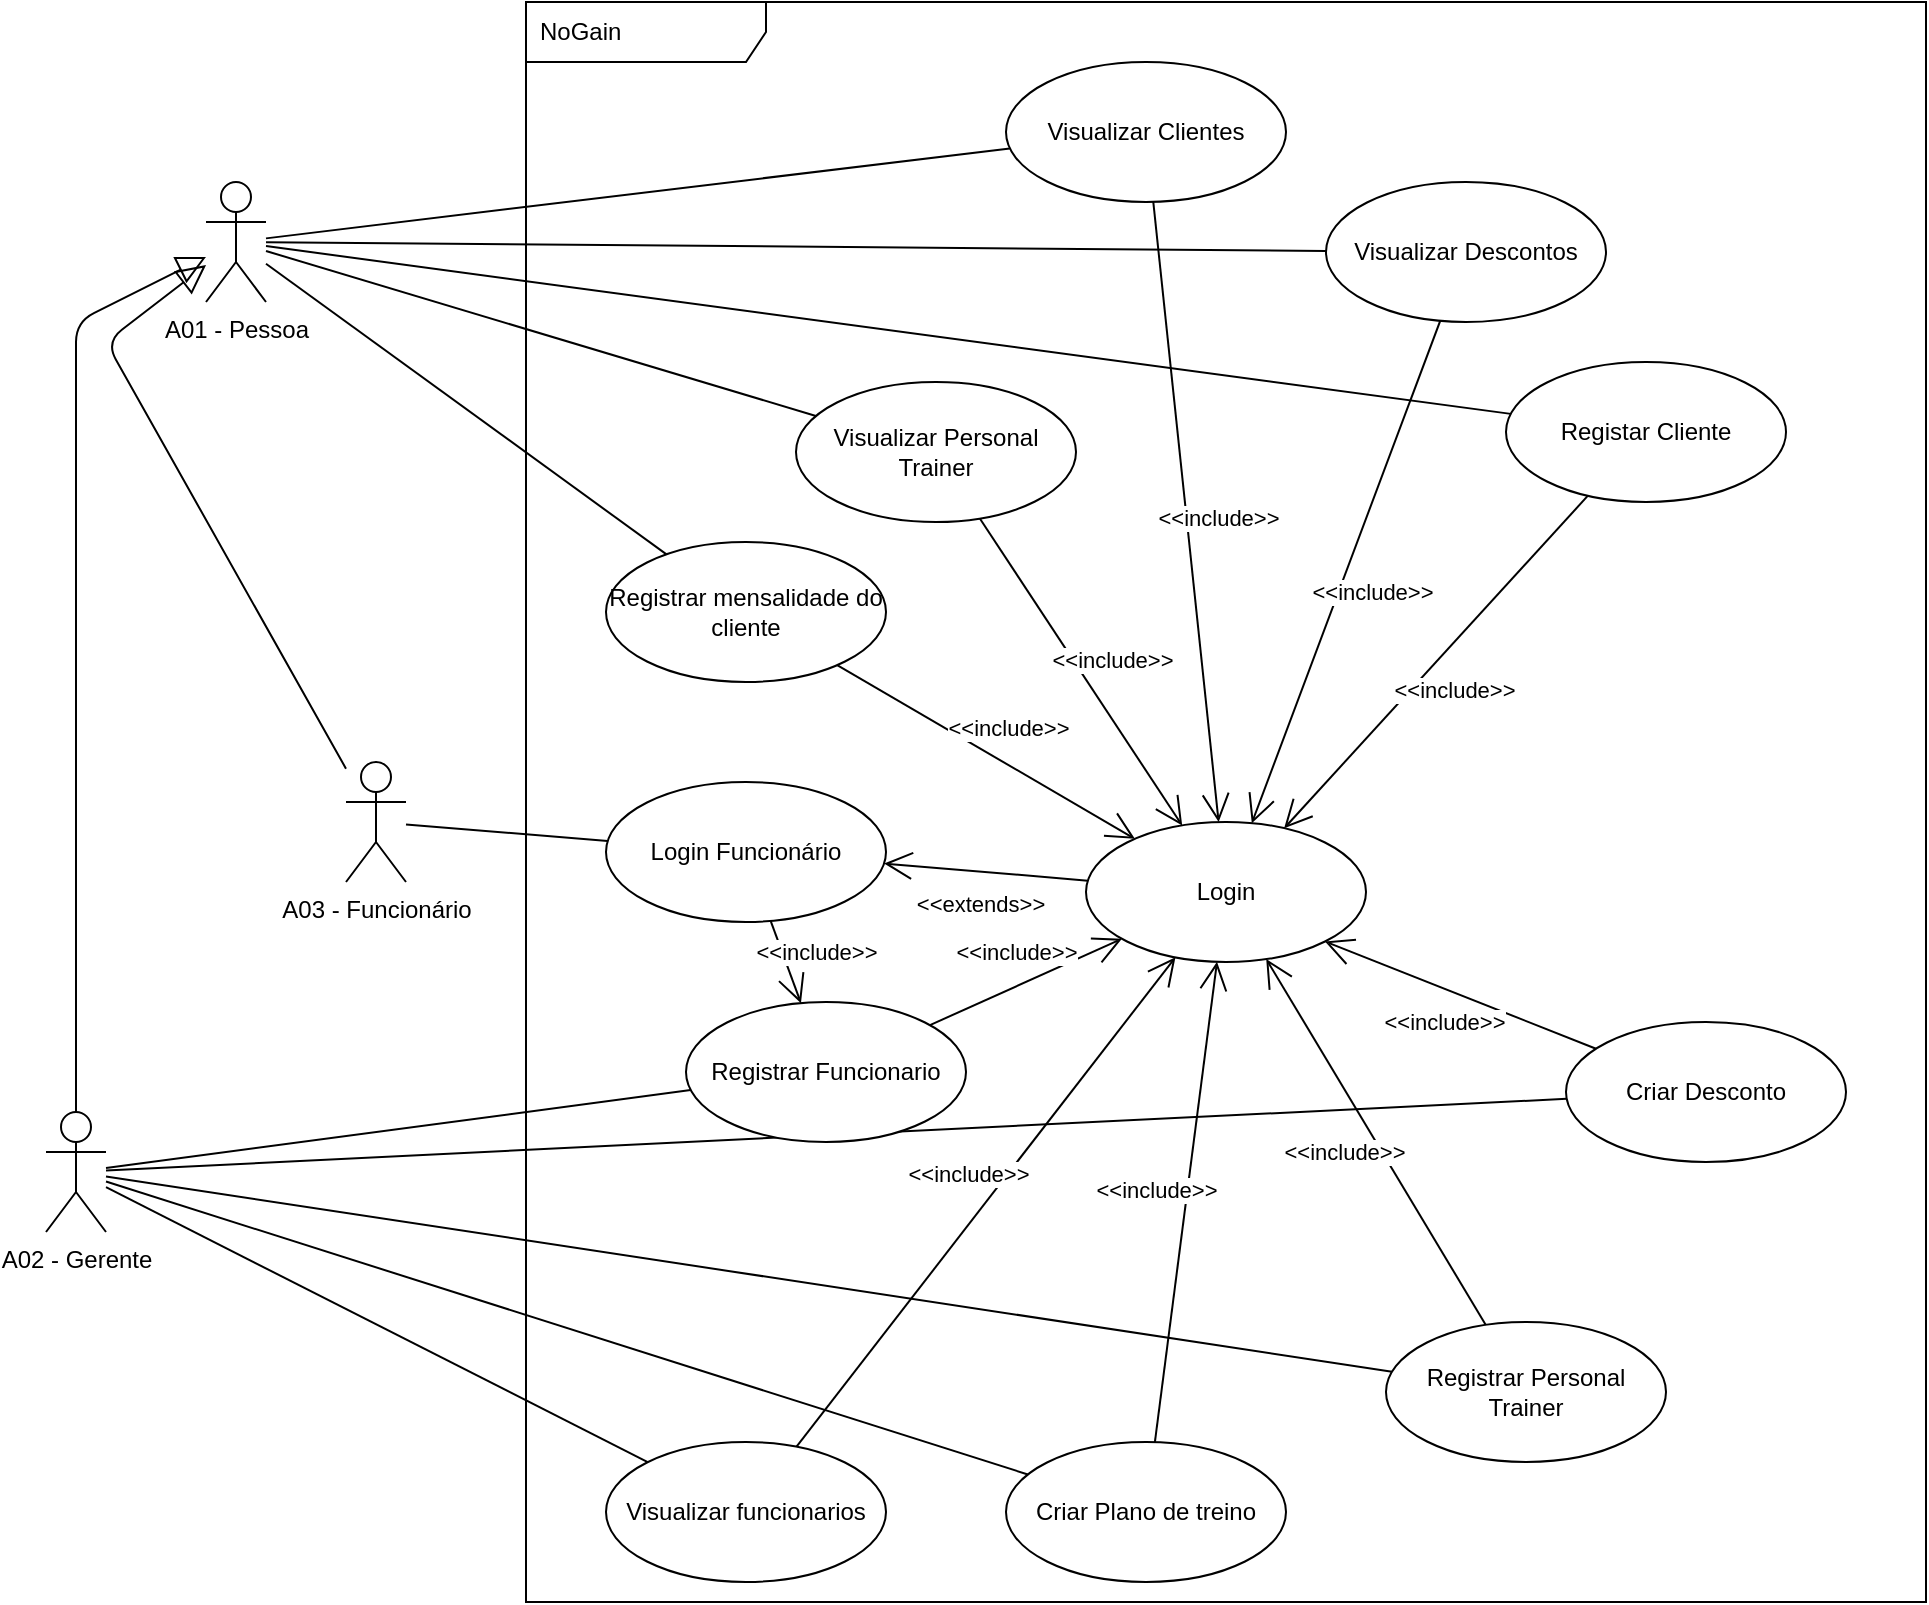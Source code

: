 <mxfile>
    <diagram id="xvEDCL4Bp4x5O5pfcjgs" name="Pt">
        <mxGraphModel dx="1140" dy="856" grid="1" gridSize="10" guides="1" tooltips="1" connect="1" arrows="1" fold="1" page="1" pageScale="1" pageWidth="850" pageHeight="1100" math="0" shadow="0">
            <root>
                <mxCell id="0"/>
                <mxCell id="1" parent="0"/>
                <mxCell id="2" value="NoGain" style="shape=umlFrame;whiteSpace=wrap;html=1;width=120;height=30;boundedLbl=1;verticalAlign=middle;align=left;spacingLeft=5;" parent="1" vertex="1">
                    <mxGeometry x="290" y="180" width="700" height="800" as="geometry"/>
                </mxCell>
                <mxCell id="3" value="Login" style="ellipse;whiteSpace=wrap;html=1;" parent="1" vertex="1">
                    <mxGeometry x="570" y="590" width="140" height="70" as="geometry"/>
                </mxCell>
                <mxCell id="4" value="Registar Cliente" style="ellipse;whiteSpace=wrap;html=1;" parent="1" vertex="1">
                    <mxGeometry x="780" y="360" width="140" height="70" as="geometry"/>
                </mxCell>
                <mxCell id="5" value="Registrar mensalidade do cliente" style="ellipse;whiteSpace=wrap;html=1;" parent="1" vertex="1">
                    <mxGeometry x="330" y="450" width="140" height="70" as="geometry"/>
                </mxCell>
                <mxCell id="6" value="Visualizar Descontos" style="ellipse;whiteSpace=wrap;html=1;" parent="1" vertex="1">
                    <mxGeometry x="690" y="270" width="140" height="70" as="geometry"/>
                </mxCell>
                <mxCell id="7" value="Visualizar Personal Trainer" style="ellipse;whiteSpace=wrap;html=1;" parent="1" vertex="1">
                    <mxGeometry x="425" y="370" width="140" height="70" as="geometry"/>
                </mxCell>
                <mxCell id="8" value="Visualizar Clientes" style="ellipse;whiteSpace=wrap;html=1;" parent="1" vertex="1">
                    <mxGeometry x="530" y="210" width="140" height="70" as="geometry"/>
                </mxCell>
                <mxCell id="9" value="Visualizar funcionarios" style="ellipse;whiteSpace=wrap;html=1;" parent="1" vertex="1">
                    <mxGeometry x="330" y="900" width="140" height="70" as="geometry"/>
                </mxCell>
                <mxCell id="10" value="A02 - Gerente" style="shape=umlActor;verticalLabelPosition=bottom;verticalAlign=top;html=1;" parent="1" vertex="1">
                    <mxGeometry x="50" y="735" width="30" height="60" as="geometry"/>
                </mxCell>
                <mxCell id="11" value="A03 - Funcionário" style="shape=umlActor;verticalLabelPosition=bottom;verticalAlign=top;html=1;" parent="1" vertex="1">
                    <mxGeometry x="200" y="560" width="30" height="60" as="geometry"/>
                </mxCell>
                <mxCell id="12" value="A01 - Pessoa" style="shape=umlActor;verticalLabelPosition=bottom;verticalAlign=top;html=1;" parent="1" vertex="1">
                    <mxGeometry x="130" y="270" width="30" height="60" as="geometry"/>
                </mxCell>
                <mxCell id="13" value="Registrar Personal Trainer" style="ellipse;whiteSpace=wrap;html=1;" parent="1" vertex="1">
                    <mxGeometry x="720" y="840" width="140" height="70" as="geometry"/>
                </mxCell>
                <mxCell id="14" value="Criar Plano de treino" style="ellipse;whiteSpace=wrap;html=1;" parent="1" vertex="1">
                    <mxGeometry x="530" y="900" width="140" height="70" as="geometry"/>
                </mxCell>
                <mxCell id="15" value="Criar Desconto" style="ellipse;whiteSpace=wrap;html=1;" parent="1" vertex="1">
                    <mxGeometry x="810" y="690" width="140" height="70" as="geometry"/>
                </mxCell>
                <mxCell id="16" value="" style="endArrow=none;html=1;" parent="1" source="8" target="12" edge="1">
                    <mxGeometry width="50" height="50" relative="1" as="geometry">
                        <mxPoint x="240" y="340" as="sourcePoint"/>
                        <mxPoint x="290" y="290" as="targetPoint"/>
                    </mxGeometry>
                </mxCell>
                <mxCell id="17" value="" style="endArrow=none;html=1;" parent="1" source="6" target="12" edge="1">
                    <mxGeometry width="50" height="50" relative="1" as="geometry">
                        <mxPoint x="447.433" y="282.8" as="sourcePoint"/>
                        <mxPoint x="605" y="97.625" as="targetPoint"/>
                    </mxGeometry>
                </mxCell>
                <mxCell id="18" value="" style="endArrow=none;html=1;" parent="1" source="7" target="12" edge="1">
                    <mxGeometry width="50" height="50" relative="1" as="geometry">
                        <mxPoint x="611.489" y="280.008" as="sourcePoint"/>
                        <mxPoint x="618.723" y="110" as="targetPoint"/>
                    </mxGeometry>
                </mxCell>
                <mxCell id="19" value="" style="endArrow=none;html=1;" parent="1" source="4" target="12" edge="1">
                    <mxGeometry width="50" height="50" relative="1" as="geometry">
                        <mxPoint x="891.46" y="285.782" as="sourcePoint"/>
                        <mxPoint x="635" y="91.371" as="targetPoint"/>
                    </mxGeometry>
                </mxCell>
                <mxCell id="20" value="" style="endArrow=none;html=1;" parent="1" source="10" target="15" edge="1">
                    <mxGeometry width="50" height="50" relative="1" as="geometry">
                        <mxPoint x="460" y="750" as="sourcePoint"/>
                        <mxPoint x="510" y="700" as="targetPoint"/>
                    </mxGeometry>
                </mxCell>
                <mxCell id="21" value="" style="endArrow=none;html=1;" parent="1" source="10" target="9" edge="1">
                    <mxGeometry width="50" height="50" relative="1" as="geometry">
                        <mxPoint x="170" y="797.778" as="sourcePoint"/>
                        <mxPoint x="392.782" y="764.769" as="targetPoint"/>
                    </mxGeometry>
                </mxCell>
                <mxCell id="22" value="" style="endArrow=none;html=1;" parent="1" source="10" target="14" edge="1">
                    <mxGeometry width="50" height="50" relative="1" as="geometry">
                        <mxPoint x="160" y="794" as="sourcePoint"/>
                        <mxPoint x="404.115" y="706.077" as="targetPoint"/>
                    </mxGeometry>
                </mxCell>
                <mxCell id="23" value="" style="endArrow=none;html=1;" parent="1" source="10" target="13" edge="1">
                    <mxGeometry width="50" height="50" relative="1" as="geometry">
                        <mxPoint x="170" y="794.345" as="sourcePoint"/>
                        <mxPoint x="404.115" y="706.077" as="targetPoint"/>
                    </mxGeometry>
                </mxCell>
                <mxCell id="24" value="" style="endArrow=none;html=1;" parent="1" source="5" target="12" edge="1">
                    <mxGeometry width="50" height="50" relative="1" as="geometry">
                        <mxPoint x="677.275" y="439.464" as="sourcePoint"/>
                        <mxPoint x="170" y="313.718" as="targetPoint"/>
                    </mxGeometry>
                </mxCell>
                <mxCell id="25" value="Registrar Funcionario" style="ellipse;whiteSpace=wrap;html=1;" parent="1" vertex="1">
                    <mxGeometry x="370" y="680" width="140" height="70" as="geometry"/>
                </mxCell>
                <mxCell id="26" value="" style="endArrow=none;html=1;" parent="1" source="10" target="25" edge="1">
                    <mxGeometry width="50" height="50" relative="1" as="geometry">
                        <mxPoint x="110" y="780" as="sourcePoint"/>
                        <mxPoint x="530" y="780" as="targetPoint"/>
                    </mxGeometry>
                </mxCell>
                <mxCell id="27" value="" style="endArrow=block;endFill=0;endSize=12;html=1;" parent="1" source="10" target="12" edge="1">
                    <mxGeometry width="160" relative="1" as="geometry">
                        <mxPoint x="130" y="700" as="sourcePoint"/>
                        <mxPoint x="200" y="400" as="targetPoint"/>
                        <Array as="points">
                            <mxPoint x="65" y="340"/>
                        </Array>
                    </mxGeometry>
                </mxCell>
                <mxCell id="29" value="&amp;lt;&amp;lt;include&amp;gt;&amp;gt;" style="endArrow=open;endSize=12;html=1;" parent="1" source="5" target="3" edge="1">
                    <mxGeometry x="0.034" y="16" width="160" relative="1" as="geometry">
                        <mxPoint x="360" y="650" as="sourcePoint"/>
                        <mxPoint x="520" y="650" as="targetPoint"/>
                        <mxPoint as="offset"/>
                    </mxGeometry>
                </mxCell>
                <mxCell id="30" value="&amp;lt;&amp;lt;include&amp;gt;&amp;gt;" style="endArrow=open;endSize=12;html=1;" parent="1" source="7" target="3" edge="1">
                    <mxGeometry x="0.034" y="16" width="160" relative="1" as="geometry">
                        <mxPoint x="448.512" y="450.232" as="sourcePoint"/>
                        <mxPoint x="611.36" y="534.83" as="targetPoint"/>
                        <mxPoint as="offset"/>
                    </mxGeometry>
                </mxCell>
                <mxCell id="31" value="&amp;lt;&amp;lt;include&amp;gt;&amp;gt;" style="endArrow=open;endSize=12;html=1;" parent="1" source="4" target="3" edge="1">
                    <mxGeometry x="0.034" y="16" width="160" relative="1" as="geometry">
                        <mxPoint x="574.772" y="447.735" as="sourcePoint"/>
                        <mxPoint x="635.211" y="527.268" as="targetPoint"/>
                        <mxPoint as="offset"/>
                    </mxGeometry>
                </mxCell>
                <mxCell id="33" value="&amp;lt;&amp;lt;include&amp;gt;&amp;gt;" style="endArrow=open;endSize=12;html=1;" parent="1" source="8" target="3" edge="1">
                    <mxGeometry x="0.034" y="16" width="160" relative="1" as="geometry">
                        <mxPoint x="565.366" y="449.146" as="sourcePoint"/>
                        <mxPoint x="634.487" y="600.87" as="targetPoint"/>
                        <mxPoint as="offset"/>
                    </mxGeometry>
                </mxCell>
                <mxCell id="35" value="&amp;lt;&amp;lt;include&amp;gt;&amp;gt;" style="endArrow=open;endSize=12;html=1;" parent="1" source="6" target="3" edge="1">
                    <mxGeometry x="0.034" y="16" width="160" relative="1" as="geometry">
                        <mxPoint x="565.366" y="449.146" as="sourcePoint"/>
                        <mxPoint x="634.487" y="600.87" as="targetPoint"/>
                        <mxPoint as="offset"/>
                    </mxGeometry>
                </mxCell>
                <mxCell id="37" value="" style="endArrow=block;endFill=0;endSize=12;html=1;" parent="1" source="11" target="12" edge="1">
                    <mxGeometry width="160" relative="1" as="geometry">
                        <mxPoint x="160" y="580" as="sourcePoint"/>
                        <mxPoint x="150" y="370" as="targetPoint"/>
                        <Array as="points">
                            <mxPoint x="80" y="350"/>
                        </Array>
                    </mxGeometry>
                </mxCell>
                <mxCell id="39" value="&amp;lt;&amp;lt;include&amp;gt;&amp;gt;" style="endArrow=open;endSize=12;html=1;entryX=1;entryY=1;entryDx=0;entryDy=0;" parent="1" source="15" target="3" edge="1">
                    <mxGeometry x="0.034" y="16" width="160" relative="1" as="geometry">
                        <mxPoint x="455.734" y="521.497" as="sourcePoint"/>
                        <mxPoint x="604.445" y="608.426" as="targetPoint"/>
                        <mxPoint as="offset"/>
                    </mxGeometry>
                </mxCell>
                <mxCell id="41" value="&amp;lt;&amp;lt;include&amp;gt;&amp;gt;" style="endArrow=open;endSize=12;html=1;" parent="1" source="25" target="3" edge="1">
                    <mxGeometry x="0.034" y="16" width="160" relative="1" as="geometry">
                        <mxPoint x="455.734" y="521.497" as="sourcePoint"/>
                        <mxPoint x="604.445" y="608.426" as="targetPoint"/>
                        <mxPoint as="offset"/>
                    </mxGeometry>
                </mxCell>
                <mxCell id="42" value="&amp;lt;&amp;lt;include&amp;gt;&amp;gt;" style="endArrow=open;endSize=12;html=1;" parent="1" source="13" target="3" edge="1">
                    <mxGeometry x="0.034" y="16" width="160" relative="1" as="geometry">
                        <mxPoint x="635.708" y="720.117" as="sourcePoint"/>
                        <mxPoint x="644.112" y="669.876" as="targetPoint"/>
                        <mxPoint as="offset"/>
                    </mxGeometry>
                </mxCell>
                <mxCell id="43" value="&amp;lt;&amp;lt;include&amp;gt;&amp;gt;" style="endArrow=open;endSize=12;html=1;" parent="1" source="14" target="3" edge="1">
                    <mxGeometry x="0.034" y="16" width="160" relative="1" as="geometry">
                        <mxPoint x="498.609" y="685.862" as="sourcePoint"/>
                        <mxPoint x="591.625" y="654.315" as="targetPoint"/>
                        <mxPoint as="offset"/>
                    </mxGeometry>
                </mxCell>
                <mxCell id="44" value="&amp;lt;&amp;lt;include&amp;gt;&amp;gt;" style="endArrow=open;endSize=12;html=1;" parent="1" source="9" target="3" edge="1">
                    <mxGeometry x="0.034" y="16" width="160" relative="1" as="geometry">
                        <mxPoint x="451.818" y="688.58" as="sourcePoint"/>
                        <mxPoint x="588.215" y="651.452" as="targetPoint"/>
                        <mxPoint as="offset"/>
                    </mxGeometry>
                </mxCell>
                <mxCell id="45" value="Login Funcionário" style="ellipse;whiteSpace=wrap;html=1;" parent="1" vertex="1">
                    <mxGeometry x="330" y="570" width="140" height="70" as="geometry"/>
                </mxCell>
                <mxCell id="46" value="&amp;lt;&amp;lt;include&amp;gt;&amp;gt;" style="endArrow=open;endSize=12;html=1;" parent="1" source="45" target="25" edge="1">
                    <mxGeometry x="0.034" y="16" width="160" relative="1" as="geometry">
                        <mxPoint x="506.0" y="689.0" as="sourcePoint"/>
                        <mxPoint x="593.929" y="655.953" as="targetPoint"/>
                        <mxPoint as="offset"/>
                    </mxGeometry>
                </mxCell>
                <mxCell id="47" value="" style="endArrow=none;html=1;" parent="1" source="45" target="11" edge="1">
                    <mxGeometry width="50" height="50" relative="1" as="geometry">
                        <mxPoint x="370.21" y="466.204" as="sourcePoint"/>
                        <mxPoint x="170" y="320.882" as="targetPoint"/>
                    </mxGeometry>
                </mxCell>
                <mxCell id="48" value="&amp;lt;&amp;lt;extends&amp;gt;&amp;gt;" style="endArrow=open;endSize=12;html=1;" parent="1" source="3" target="45" edge="1">
                    <mxGeometry x="0.034" y="16" width="160" relative="1" as="geometry">
                        <mxPoint x="422.607" y="649.428" as="sourcePoint"/>
                        <mxPoint x="437.42" y="690.57" as="targetPoint"/>
                        <mxPoint as="offset"/>
                    </mxGeometry>
                </mxCell>
            </root>
        </mxGraphModel>
    </diagram>
    <diagram name="English" id="Hc97XUaQKgsaYD0zp0el">
        <mxGraphModel dx="798" dy="599" grid="1" gridSize="10" guides="1" tooltips="1" connect="1" arrows="1" fold="1" page="1" pageScale="1" pageWidth="850" pageHeight="1100" math="0" shadow="0">
            <root>
                <mxCell id="SW8bj3FbbaYpKamRZOoF-0"/>
                <mxCell id="SW8bj3FbbaYpKamRZOoF-1" parent="SW8bj3FbbaYpKamRZOoF-0"/>
                <mxCell id="SW8bj3FbbaYpKamRZOoF-2" value="NoGain" style="shape=umlFrame;whiteSpace=wrap;html=1;width=120;height=30;boundedLbl=1;verticalAlign=middle;align=left;spacingLeft=5;" parent="SW8bj3FbbaYpKamRZOoF-1" vertex="1">
                    <mxGeometry x="290" y="180" width="700" height="800" as="geometry"/>
                </mxCell>
                <mxCell id="SW8bj3FbbaYpKamRZOoF-3" value="Login" style="ellipse;whiteSpace=wrap;html=1;" parent="SW8bj3FbbaYpKamRZOoF-1" vertex="1">
                    <mxGeometry x="570" y="590" width="140" height="70" as="geometry"/>
                </mxCell>
                <mxCell id="SW8bj3FbbaYpKamRZOoF-4" value="Register Client" style="ellipse;whiteSpace=wrap;html=1;" parent="SW8bj3FbbaYpKamRZOoF-1" vertex="1">
                    <mxGeometry x="780" y="360" width="140" height="70" as="geometry"/>
                </mxCell>
                <mxCell id="SW8bj3FbbaYpKamRZOoF-5" value="Register Monthly Payment Client" style="ellipse;whiteSpace=wrap;html=1;" parent="SW8bj3FbbaYpKamRZOoF-1" vertex="1">
                    <mxGeometry x="330" y="450" width="140" height="70" as="geometry"/>
                </mxCell>
                <mxCell id="SW8bj3FbbaYpKamRZOoF-6" value="View Discount List" style="ellipse;whiteSpace=wrap;html=1;" parent="SW8bj3FbbaYpKamRZOoF-1" vertex="1">
                    <mxGeometry x="690" y="270" width="140" height="70" as="geometry"/>
                </mxCell>
                <mxCell id="SW8bj3FbbaYpKamRZOoF-7" value="View Personal Trainer List" style="ellipse;whiteSpace=wrap;html=1;" parent="SW8bj3FbbaYpKamRZOoF-1" vertex="1">
                    <mxGeometry x="425" y="370" width="140" height="70" as="geometry"/>
                </mxCell>
                <mxCell id="SW8bj3FbbaYpKamRZOoF-8" value="View Client List" style="ellipse;whiteSpace=wrap;html=1;" parent="SW8bj3FbbaYpKamRZOoF-1" vertex="1">
                    <mxGeometry x="530" y="210" width="140" height="70" as="geometry"/>
                </mxCell>
                <mxCell id="SW8bj3FbbaYpKamRZOoF-9" value="View Employee List" style="ellipse;whiteSpace=wrap;html=1;" parent="SW8bj3FbbaYpKamRZOoF-1" vertex="1">
                    <mxGeometry x="330" y="900" width="140" height="70" as="geometry"/>
                </mxCell>
                <mxCell id="SW8bj3FbbaYpKamRZOoF-10" value="A02 - Manager" style="shape=umlActor;verticalLabelPosition=bottom;verticalAlign=top;html=1;" parent="SW8bj3FbbaYpKamRZOoF-1" vertex="1">
                    <mxGeometry x="50" y="735" width="30" height="60" as="geometry"/>
                </mxCell>
                <mxCell id="SW8bj3FbbaYpKamRZOoF-11" value="A03 - Employee" style="shape=umlActor;verticalLabelPosition=bottom;verticalAlign=top;html=1;" parent="SW8bj3FbbaYpKamRZOoF-1" vertex="1">
                    <mxGeometry x="200" y="560" width="30" height="60" as="geometry"/>
                </mxCell>
                <mxCell id="SW8bj3FbbaYpKamRZOoF-12" value="A01 - Person" style="shape=umlActor;verticalLabelPosition=bottom;verticalAlign=top;html=1;" parent="SW8bj3FbbaYpKamRZOoF-1" vertex="1">
                    <mxGeometry x="130" y="270" width="30" height="60" as="geometry"/>
                </mxCell>
                <mxCell id="SW8bj3FbbaYpKamRZOoF-13" value="Register Personal Trainer" style="ellipse;whiteSpace=wrap;html=1;" parent="SW8bj3FbbaYpKamRZOoF-1" vertex="1">
                    <mxGeometry x="720" y="840" width="140" height="70" as="geometry"/>
                </mxCell>
                <mxCell id="SW8bj3FbbaYpKamRZOoF-14" value="Create Training Plan" style="ellipse;whiteSpace=wrap;html=1;" parent="SW8bj3FbbaYpKamRZOoF-1" vertex="1">
                    <mxGeometry x="530" y="900" width="140" height="70" as="geometry"/>
                </mxCell>
                <mxCell id="SW8bj3FbbaYpKamRZOoF-15" value="Create Discount" style="ellipse;whiteSpace=wrap;html=1;" parent="SW8bj3FbbaYpKamRZOoF-1" vertex="1">
                    <mxGeometry x="810" y="690" width="140" height="70" as="geometry"/>
                </mxCell>
                <mxCell id="SW8bj3FbbaYpKamRZOoF-16" value="" style="endArrow=none;html=1;" parent="SW8bj3FbbaYpKamRZOoF-1" source="SW8bj3FbbaYpKamRZOoF-8" target="SW8bj3FbbaYpKamRZOoF-12" edge="1">
                    <mxGeometry width="50" height="50" relative="1" as="geometry">
                        <mxPoint x="240" y="340" as="sourcePoint"/>
                        <mxPoint x="290" y="290" as="targetPoint"/>
                    </mxGeometry>
                </mxCell>
                <mxCell id="SW8bj3FbbaYpKamRZOoF-17" value="" style="endArrow=none;html=1;" parent="SW8bj3FbbaYpKamRZOoF-1" source="SW8bj3FbbaYpKamRZOoF-6" target="SW8bj3FbbaYpKamRZOoF-12" edge="1">
                    <mxGeometry width="50" height="50" relative="1" as="geometry">
                        <mxPoint x="447.433" y="282.8" as="sourcePoint"/>
                        <mxPoint x="605" y="97.625" as="targetPoint"/>
                    </mxGeometry>
                </mxCell>
                <mxCell id="SW8bj3FbbaYpKamRZOoF-18" value="" style="endArrow=none;html=1;" parent="SW8bj3FbbaYpKamRZOoF-1" source="SW8bj3FbbaYpKamRZOoF-7" target="SW8bj3FbbaYpKamRZOoF-12" edge="1">
                    <mxGeometry width="50" height="50" relative="1" as="geometry">
                        <mxPoint x="611.489" y="280.008" as="sourcePoint"/>
                        <mxPoint x="618.723" y="110" as="targetPoint"/>
                    </mxGeometry>
                </mxCell>
                <mxCell id="SW8bj3FbbaYpKamRZOoF-19" value="" style="endArrow=none;html=1;" parent="SW8bj3FbbaYpKamRZOoF-1" source="SW8bj3FbbaYpKamRZOoF-4" target="SW8bj3FbbaYpKamRZOoF-12" edge="1">
                    <mxGeometry width="50" height="50" relative="1" as="geometry">
                        <mxPoint x="891.46" y="285.782" as="sourcePoint"/>
                        <mxPoint x="635" y="91.371" as="targetPoint"/>
                    </mxGeometry>
                </mxCell>
                <mxCell id="SW8bj3FbbaYpKamRZOoF-20" value="" style="endArrow=none;html=1;" parent="SW8bj3FbbaYpKamRZOoF-1" source="SW8bj3FbbaYpKamRZOoF-10" target="SW8bj3FbbaYpKamRZOoF-15" edge="1">
                    <mxGeometry width="50" height="50" relative="1" as="geometry">
                        <mxPoint x="460" y="750" as="sourcePoint"/>
                        <mxPoint x="510" y="700" as="targetPoint"/>
                    </mxGeometry>
                </mxCell>
                <mxCell id="SW8bj3FbbaYpKamRZOoF-21" value="" style="endArrow=none;html=1;" parent="SW8bj3FbbaYpKamRZOoF-1" source="SW8bj3FbbaYpKamRZOoF-10" target="SW8bj3FbbaYpKamRZOoF-9" edge="1">
                    <mxGeometry width="50" height="50" relative="1" as="geometry">
                        <mxPoint x="170" y="797.778" as="sourcePoint"/>
                        <mxPoint x="392.782" y="764.769" as="targetPoint"/>
                    </mxGeometry>
                </mxCell>
                <mxCell id="SW8bj3FbbaYpKamRZOoF-22" value="" style="endArrow=none;html=1;" parent="SW8bj3FbbaYpKamRZOoF-1" source="SW8bj3FbbaYpKamRZOoF-10" target="SW8bj3FbbaYpKamRZOoF-14" edge="1">
                    <mxGeometry width="50" height="50" relative="1" as="geometry">
                        <mxPoint x="160" y="794" as="sourcePoint"/>
                        <mxPoint x="404.115" y="706.077" as="targetPoint"/>
                    </mxGeometry>
                </mxCell>
                <mxCell id="SW8bj3FbbaYpKamRZOoF-23" value="" style="endArrow=none;html=1;" parent="SW8bj3FbbaYpKamRZOoF-1" source="SW8bj3FbbaYpKamRZOoF-10" target="SW8bj3FbbaYpKamRZOoF-13" edge="1">
                    <mxGeometry width="50" height="50" relative="1" as="geometry">
                        <mxPoint x="170" y="794.345" as="sourcePoint"/>
                        <mxPoint x="404.115" y="706.077" as="targetPoint"/>
                    </mxGeometry>
                </mxCell>
                <mxCell id="SW8bj3FbbaYpKamRZOoF-24" value="" style="endArrow=none;html=1;" parent="SW8bj3FbbaYpKamRZOoF-1" source="SW8bj3FbbaYpKamRZOoF-5" target="SW8bj3FbbaYpKamRZOoF-12" edge="1">
                    <mxGeometry width="50" height="50" relative="1" as="geometry">
                        <mxPoint x="677.275" y="439.464" as="sourcePoint"/>
                        <mxPoint x="170" y="313.718" as="targetPoint"/>
                    </mxGeometry>
                </mxCell>
                <mxCell id="SW8bj3FbbaYpKamRZOoF-25" value="Register Employee" style="ellipse;whiteSpace=wrap;html=1;" parent="SW8bj3FbbaYpKamRZOoF-1" vertex="1">
                    <mxGeometry x="370" y="680" width="140" height="70" as="geometry"/>
                </mxCell>
                <mxCell id="SW8bj3FbbaYpKamRZOoF-26" value="" style="endArrow=none;html=1;" parent="SW8bj3FbbaYpKamRZOoF-1" source="SW8bj3FbbaYpKamRZOoF-10" target="SW8bj3FbbaYpKamRZOoF-25" edge="1">
                    <mxGeometry width="50" height="50" relative="1" as="geometry">
                        <mxPoint x="110" y="780" as="sourcePoint"/>
                        <mxPoint x="530" y="780" as="targetPoint"/>
                    </mxGeometry>
                </mxCell>
                <mxCell id="SW8bj3FbbaYpKamRZOoF-27" value="" style="endArrow=block;endFill=0;endSize=12;html=1;" parent="SW8bj3FbbaYpKamRZOoF-1" source="SW8bj3FbbaYpKamRZOoF-10" target="SW8bj3FbbaYpKamRZOoF-12" edge="1">
                    <mxGeometry width="160" relative="1" as="geometry">
                        <mxPoint x="130" y="700" as="sourcePoint"/>
                        <mxPoint x="200" y="400" as="targetPoint"/>
                        <Array as="points">
                            <mxPoint x="65" y="340"/>
                        </Array>
                    </mxGeometry>
                </mxCell>
                <mxCell id="SW8bj3FbbaYpKamRZOoF-28" value="&amp;lt;&amp;lt;include&amp;gt;&amp;gt;" style="endArrow=open;endSize=12;html=1;" parent="SW8bj3FbbaYpKamRZOoF-1" source="SW8bj3FbbaYpKamRZOoF-5" target="SW8bj3FbbaYpKamRZOoF-3" edge="1">
                    <mxGeometry x="0.034" y="16" width="160" relative="1" as="geometry">
                        <mxPoint x="360" y="650" as="sourcePoint"/>
                        <mxPoint x="520" y="650" as="targetPoint"/>
                        <mxPoint as="offset"/>
                    </mxGeometry>
                </mxCell>
                <mxCell id="SW8bj3FbbaYpKamRZOoF-29" value="&amp;lt;&amp;lt;include&amp;gt;&amp;gt;" style="endArrow=open;endSize=12;html=1;" parent="SW8bj3FbbaYpKamRZOoF-1" source="SW8bj3FbbaYpKamRZOoF-7" target="SW8bj3FbbaYpKamRZOoF-3" edge="1">
                    <mxGeometry x="0.034" y="16" width="160" relative="1" as="geometry">
                        <mxPoint x="448.512" y="450.232" as="sourcePoint"/>
                        <mxPoint x="611.36" y="534.83" as="targetPoint"/>
                        <mxPoint as="offset"/>
                    </mxGeometry>
                </mxCell>
                <mxCell id="SW8bj3FbbaYpKamRZOoF-30" value="&amp;lt;&amp;lt;include&amp;gt;&amp;gt;" style="endArrow=open;endSize=12;html=1;" parent="SW8bj3FbbaYpKamRZOoF-1" source="SW8bj3FbbaYpKamRZOoF-4" target="SW8bj3FbbaYpKamRZOoF-3" edge="1">
                    <mxGeometry x="0.034" y="16" width="160" relative="1" as="geometry">
                        <mxPoint x="574.772" y="447.735" as="sourcePoint"/>
                        <mxPoint x="635.211" y="527.268" as="targetPoint"/>
                        <mxPoint as="offset"/>
                    </mxGeometry>
                </mxCell>
                <mxCell id="SW8bj3FbbaYpKamRZOoF-31" value="&amp;lt;&amp;lt;include&amp;gt;&amp;gt;" style="endArrow=open;endSize=12;html=1;" parent="SW8bj3FbbaYpKamRZOoF-1" source="SW8bj3FbbaYpKamRZOoF-8" target="SW8bj3FbbaYpKamRZOoF-3" edge="1">
                    <mxGeometry x="0.034" y="16" width="160" relative="1" as="geometry">
                        <mxPoint x="565.366" y="449.146" as="sourcePoint"/>
                        <mxPoint x="634.487" y="600.87" as="targetPoint"/>
                        <mxPoint as="offset"/>
                    </mxGeometry>
                </mxCell>
                <mxCell id="SW8bj3FbbaYpKamRZOoF-32" value="&amp;lt;&amp;lt;include&amp;gt;&amp;gt;" style="endArrow=open;endSize=12;html=1;" parent="SW8bj3FbbaYpKamRZOoF-1" source="SW8bj3FbbaYpKamRZOoF-6" target="SW8bj3FbbaYpKamRZOoF-3" edge="1">
                    <mxGeometry x="0.034" y="16" width="160" relative="1" as="geometry">
                        <mxPoint x="565.366" y="449.146" as="sourcePoint"/>
                        <mxPoint x="634.487" y="600.87" as="targetPoint"/>
                        <mxPoint as="offset"/>
                    </mxGeometry>
                </mxCell>
                <mxCell id="SW8bj3FbbaYpKamRZOoF-33" value="" style="endArrow=block;endFill=0;endSize=12;html=1;" parent="SW8bj3FbbaYpKamRZOoF-1" source="SW8bj3FbbaYpKamRZOoF-11" target="SW8bj3FbbaYpKamRZOoF-12" edge="1">
                    <mxGeometry width="160" relative="1" as="geometry">
                        <mxPoint x="160" y="580" as="sourcePoint"/>
                        <mxPoint x="150" y="370" as="targetPoint"/>
                        <Array as="points">
                            <mxPoint x="80" y="350"/>
                        </Array>
                    </mxGeometry>
                </mxCell>
                <mxCell id="SW8bj3FbbaYpKamRZOoF-34" value="&amp;lt;&amp;lt;include&amp;gt;&amp;gt;" style="endArrow=open;endSize=12;html=1;entryX=1;entryY=1;entryDx=0;entryDy=0;" parent="SW8bj3FbbaYpKamRZOoF-1" source="SW8bj3FbbaYpKamRZOoF-15" target="SW8bj3FbbaYpKamRZOoF-3" edge="1">
                    <mxGeometry x="0.034" y="16" width="160" relative="1" as="geometry">
                        <mxPoint x="455.734" y="521.497" as="sourcePoint"/>
                        <mxPoint x="604.445" y="608.426" as="targetPoint"/>
                        <mxPoint as="offset"/>
                    </mxGeometry>
                </mxCell>
                <mxCell id="SW8bj3FbbaYpKamRZOoF-35" value="&amp;lt;&amp;lt;include&amp;gt;&amp;gt;" style="endArrow=open;endSize=12;html=1;" parent="SW8bj3FbbaYpKamRZOoF-1" source="SW8bj3FbbaYpKamRZOoF-25" target="SW8bj3FbbaYpKamRZOoF-3" edge="1">
                    <mxGeometry x="0.034" y="16" width="160" relative="1" as="geometry">
                        <mxPoint x="455.734" y="521.497" as="sourcePoint"/>
                        <mxPoint x="604.445" y="608.426" as="targetPoint"/>
                        <mxPoint as="offset"/>
                    </mxGeometry>
                </mxCell>
                <mxCell id="SW8bj3FbbaYpKamRZOoF-36" value="&amp;lt;&amp;lt;include&amp;gt;&amp;gt;" style="endArrow=open;endSize=12;html=1;" parent="SW8bj3FbbaYpKamRZOoF-1" source="SW8bj3FbbaYpKamRZOoF-13" target="SW8bj3FbbaYpKamRZOoF-3" edge="1">
                    <mxGeometry x="0.034" y="16" width="160" relative="1" as="geometry">
                        <mxPoint x="635.708" y="720.117" as="sourcePoint"/>
                        <mxPoint x="644.112" y="669.876" as="targetPoint"/>
                        <mxPoint as="offset"/>
                    </mxGeometry>
                </mxCell>
                <mxCell id="SW8bj3FbbaYpKamRZOoF-37" value="&amp;lt;&amp;lt;include&amp;gt;&amp;gt;" style="endArrow=open;endSize=12;html=1;" parent="SW8bj3FbbaYpKamRZOoF-1" source="SW8bj3FbbaYpKamRZOoF-14" target="SW8bj3FbbaYpKamRZOoF-3" edge="1">
                    <mxGeometry x="0.034" y="16" width="160" relative="1" as="geometry">
                        <mxPoint x="498.609" y="685.862" as="sourcePoint"/>
                        <mxPoint x="591.625" y="654.315" as="targetPoint"/>
                        <mxPoint as="offset"/>
                    </mxGeometry>
                </mxCell>
                <mxCell id="SW8bj3FbbaYpKamRZOoF-38" value="&amp;lt;&amp;lt;include&amp;gt;&amp;gt;" style="endArrow=open;endSize=12;html=1;" parent="SW8bj3FbbaYpKamRZOoF-1" source="SW8bj3FbbaYpKamRZOoF-9" target="SW8bj3FbbaYpKamRZOoF-3" edge="1">
                    <mxGeometry x="0.034" y="16" width="160" relative="1" as="geometry">
                        <mxPoint x="451.818" y="688.58" as="sourcePoint"/>
                        <mxPoint x="588.215" y="651.452" as="targetPoint"/>
                        <mxPoint as="offset"/>
                    </mxGeometry>
                </mxCell>
                <mxCell id="SW8bj3FbbaYpKamRZOoF-39" value="Employee Login" style="ellipse;whiteSpace=wrap;html=1;" parent="SW8bj3FbbaYpKamRZOoF-1" vertex="1">
                    <mxGeometry x="330" y="570" width="140" height="70" as="geometry"/>
                </mxCell>
                <mxCell id="SW8bj3FbbaYpKamRZOoF-40" value="&amp;lt;&amp;lt;include&amp;gt;&amp;gt;" style="endArrow=open;endSize=12;html=1;" parent="SW8bj3FbbaYpKamRZOoF-1" source="SW8bj3FbbaYpKamRZOoF-39" target="SW8bj3FbbaYpKamRZOoF-25" edge="1">
                    <mxGeometry x="0.034" y="16" width="160" relative="1" as="geometry">
                        <mxPoint x="506.0" y="689.0" as="sourcePoint"/>
                        <mxPoint x="593.929" y="655.953" as="targetPoint"/>
                        <mxPoint as="offset"/>
                    </mxGeometry>
                </mxCell>
                <mxCell id="SW8bj3FbbaYpKamRZOoF-41" value="" style="endArrow=none;html=1;" parent="SW8bj3FbbaYpKamRZOoF-1" source="SW8bj3FbbaYpKamRZOoF-39" target="SW8bj3FbbaYpKamRZOoF-11" edge="1">
                    <mxGeometry width="50" height="50" relative="1" as="geometry">
                        <mxPoint x="370.21" y="466.204" as="sourcePoint"/>
                        <mxPoint x="170" y="320.882" as="targetPoint"/>
                    </mxGeometry>
                </mxCell>
                <mxCell id="SW8bj3FbbaYpKamRZOoF-42" value="&amp;lt;&amp;lt;extends&amp;gt;&amp;gt;" style="endArrow=open;endSize=12;html=1;" parent="SW8bj3FbbaYpKamRZOoF-1" source="SW8bj3FbbaYpKamRZOoF-3" target="SW8bj3FbbaYpKamRZOoF-39" edge="1">
                    <mxGeometry x="0.034" y="16" width="160" relative="1" as="geometry">
                        <mxPoint x="422.607" y="649.428" as="sourcePoint"/>
                        <mxPoint x="437.42" y="690.57" as="targetPoint"/>
                        <mxPoint as="offset"/>
                    </mxGeometry>
                </mxCell>
            </root>
        </mxGraphModel>
    </diagram>
</mxfile>